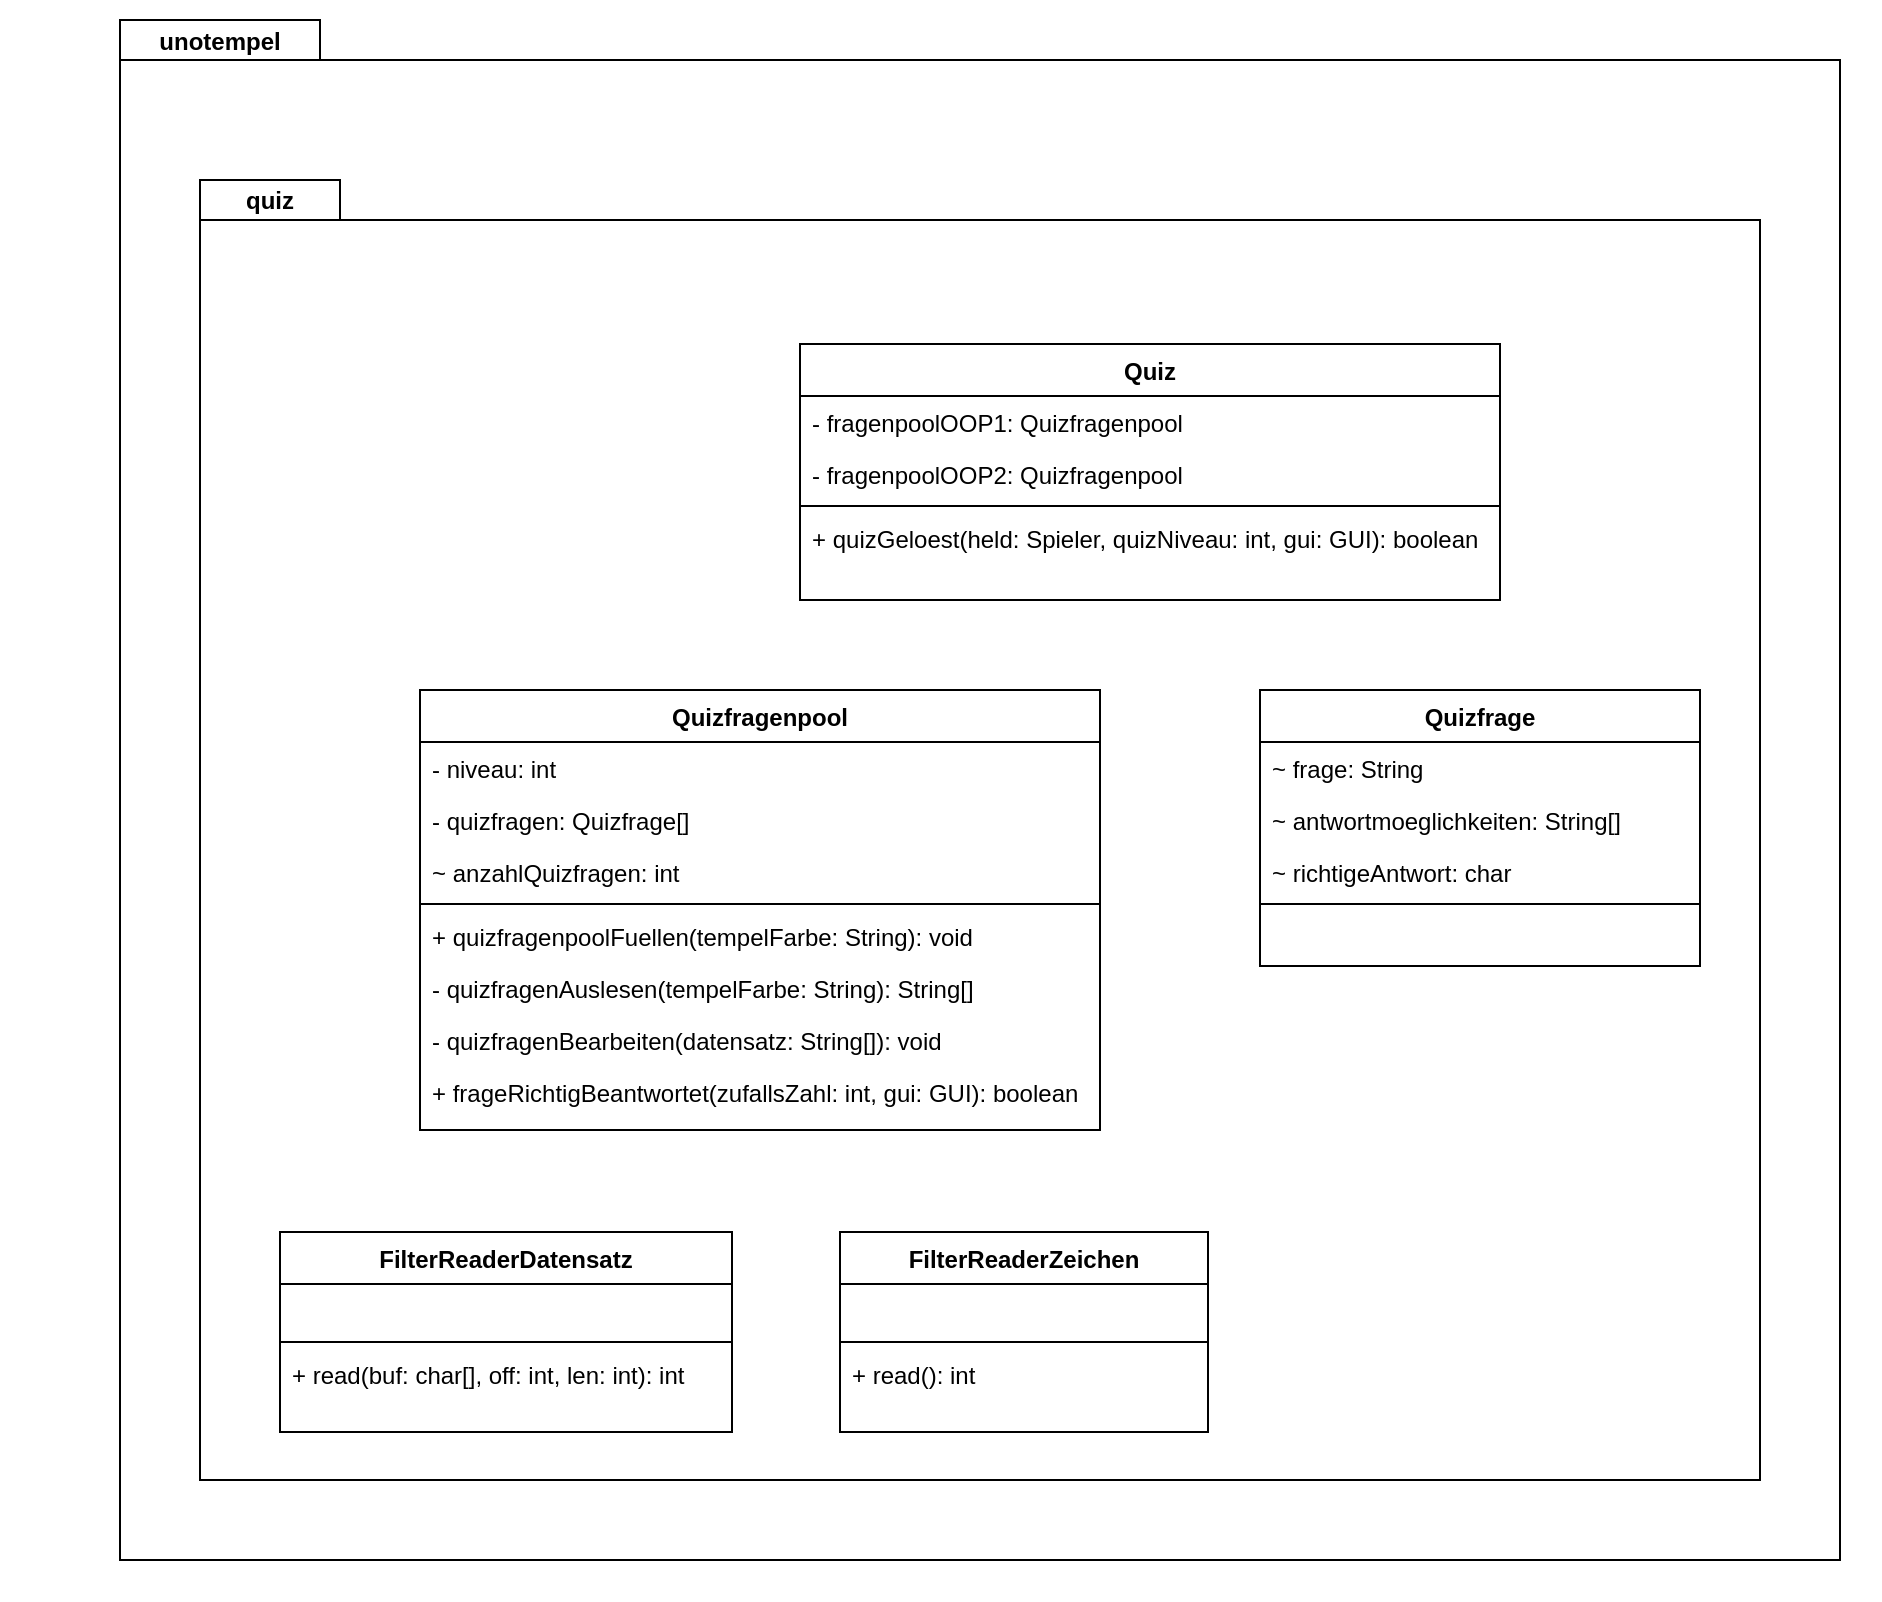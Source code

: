 <mxfile version="16.5.1" type="device"><diagram id="C5RBs43oDa-KdzZeNtuy" name="Page-1"><mxGraphModel dx="2169" dy="2106" grid="1" gridSize="10" guides="1" tooltips="1" connect="1" arrows="1" fold="1" page="1" pageScale="1" pageWidth="827" pageHeight="1169" math="0" shadow="0"><root><mxCell id="WIyWlLk6GJQsqaUBKTNV-0"/><mxCell id="WIyWlLk6GJQsqaUBKTNV-1" parent="WIyWlLk6GJQsqaUBKTNV-0"/><mxCell id="SE7eKtR17TJV0lsdc654-14" value="" style="rounded=0;whiteSpace=wrap;html=1;strokeColor=none;" parent="WIyWlLk6GJQsqaUBKTNV-1" vertex="1"><mxGeometry x="-620" y="-990" width="900" height="800" as="geometry"/></mxCell><mxCell id="003UNInyPQ_uGT7kz2qh-168" value="" style="shape=folder;fontStyle=1;spacingTop=10;tabWidth=100;tabHeight=20;tabPosition=left;html=1;" parent="WIyWlLk6GJQsqaUBKTNV-1" vertex="1"><mxGeometry x="-600" y="-980" width="860" height="770" as="geometry"/></mxCell><mxCell id="003UNInyPQ_uGT7kz2qh-173" value="unotempel" style="text;align=center;fontStyle=1;verticalAlign=middle;spacingLeft=3;spacingRight=3;strokeColor=none;rotatable=0;points=[[0,0.5],[1,0.5]];portConstraint=eastwest;" parent="WIyWlLk6GJQsqaUBKTNV-1" vertex="1"><mxGeometry x="-660" y="-980" width="220" height="20" as="geometry"/></mxCell><mxCell id="003UNInyPQ_uGT7kz2qh-169" value="" style="shape=folder;fontStyle=1;spacingTop=10;tabWidth=70;tabHeight=20;tabPosition=left;html=1;" parent="WIyWlLk6GJQsqaUBKTNV-1" vertex="1"><mxGeometry x="-560" y="-900" width="780" height="650" as="geometry"/></mxCell><mxCell id="003UNInyPQ_uGT7kz2qh-135" value="FilterReaderDatensatz" style="swimlane;fontStyle=1;align=center;verticalAlign=top;childLayout=stackLayout;horizontal=1;startSize=26;horizontalStack=0;resizeParent=1;resizeLast=0;collapsible=1;marginBottom=0;rounded=0;shadow=0;strokeWidth=1;" parent="WIyWlLk6GJQsqaUBKTNV-1" vertex="1"><mxGeometry x="-520" y="-374" width="226" height="100" as="geometry"><mxRectangle x="130" y="380" width="160" height="26" as="alternateBounds"/></mxGeometry></mxCell><mxCell id="003UNInyPQ_uGT7kz2qh-139" value="   " style="text;align=left;verticalAlign=top;spacingLeft=4;spacingRight=4;overflow=hidden;rotatable=0;points=[[0,0.5],[1,0.5]];portConstraint=eastwest;rounded=0;shadow=0;html=0;" parent="003UNInyPQ_uGT7kz2qh-135" vertex="1"><mxGeometry y="26" width="226" height="26" as="geometry"/></mxCell><mxCell id="003UNInyPQ_uGT7kz2qh-138" value="" style="line;html=1;strokeWidth=1;align=left;verticalAlign=middle;spacingTop=-1;spacingLeft=3;spacingRight=3;rotatable=0;labelPosition=right;points=[];portConstraint=eastwest;" parent="003UNInyPQ_uGT7kz2qh-135" vertex="1"><mxGeometry y="52" width="226" height="6" as="geometry"/></mxCell><mxCell id="SE7eKtR17TJV0lsdc654-1" value="+ read(buf: char[], off: int, len: int): int" style="text;align=left;verticalAlign=top;spacingLeft=4;spacingRight=4;overflow=hidden;rotatable=0;points=[[0,0.5],[1,0.5]];portConstraint=eastwest;rounded=0;shadow=0;html=0;" parent="003UNInyPQ_uGT7kz2qh-135" vertex="1"><mxGeometry y="58" width="226" height="26" as="geometry"/></mxCell><mxCell id="003UNInyPQ_uGT7kz2qh-142" value="FilterReaderZeichen" style="swimlane;fontStyle=1;align=center;verticalAlign=top;childLayout=stackLayout;horizontal=1;startSize=26;horizontalStack=0;resizeParent=1;resizeLast=0;collapsible=1;marginBottom=0;rounded=0;shadow=0;strokeWidth=1;" parent="WIyWlLk6GJQsqaUBKTNV-1" vertex="1"><mxGeometry x="-240" y="-374" width="184" height="100" as="geometry"><mxRectangle x="130" y="380" width="160" height="26" as="alternateBounds"/></mxGeometry></mxCell><mxCell id="003UNInyPQ_uGT7kz2qh-147" value="  " style="text;align=left;verticalAlign=top;spacingLeft=4;spacingRight=4;overflow=hidden;rotatable=0;points=[[0,0.5],[1,0.5]];portConstraint=eastwest;rounded=0;shadow=0;html=0;" parent="003UNInyPQ_uGT7kz2qh-142" vertex="1"><mxGeometry y="26" width="184" height="26" as="geometry"/></mxCell><mxCell id="003UNInyPQ_uGT7kz2qh-145" value="" style="line;html=1;strokeWidth=1;align=left;verticalAlign=middle;spacingTop=-1;spacingLeft=3;spacingRight=3;rotatable=0;labelPosition=right;points=[];portConstraint=eastwest;" parent="003UNInyPQ_uGT7kz2qh-142" vertex="1"><mxGeometry y="52" width="184" height="6" as="geometry"/></mxCell><mxCell id="SE7eKtR17TJV0lsdc654-0" value="+ read(): int" style="text;align=left;verticalAlign=top;spacingLeft=4;spacingRight=4;overflow=hidden;rotatable=0;points=[[0,0.5],[1,0.5]];portConstraint=eastwest;rounded=0;shadow=0;html=0;" parent="003UNInyPQ_uGT7kz2qh-142" vertex="1"><mxGeometry y="58" width="184" height="26" as="geometry"/></mxCell><mxCell id="003UNInyPQ_uGT7kz2qh-149" value="Quizfrage" style="swimlane;fontStyle=1;align=center;verticalAlign=top;childLayout=stackLayout;horizontal=1;startSize=26;horizontalStack=0;resizeParent=1;resizeLast=0;collapsible=1;marginBottom=0;rounded=0;shadow=0;strokeWidth=1;" parent="WIyWlLk6GJQsqaUBKTNV-1" vertex="1"><mxGeometry x="-30" y="-645" width="220" height="138" as="geometry"><mxRectangle x="130" y="380" width="160" height="26" as="alternateBounds"/></mxGeometry></mxCell><mxCell id="003UNInyPQ_uGT7kz2qh-150" value="~ frage: String" style="text;align=left;verticalAlign=top;spacingLeft=4;spacingRight=4;overflow=hidden;rotatable=0;points=[[0,0.5],[1,0.5]];portConstraint=eastwest;" parent="003UNInyPQ_uGT7kz2qh-149" vertex="1"><mxGeometry y="26" width="220" height="26" as="geometry"/></mxCell><mxCell id="003UNInyPQ_uGT7kz2qh-151" value="~ antwortmoeglichkeiten: String[]" style="text;align=left;verticalAlign=top;spacingLeft=4;spacingRight=4;overflow=hidden;rotatable=0;points=[[0,0.5],[1,0.5]];portConstraint=eastwest;rounded=0;shadow=0;html=0;" parent="003UNInyPQ_uGT7kz2qh-149" vertex="1"><mxGeometry y="52" width="220" height="26" as="geometry"/></mxCell><mxCell id="003UNInyPQ_uGT7kz2qh-163" value="~ richtigeAntwort: char" style="text;align=left;verticalAlign=top;spacingLeft=4;spacingRight=4;overflow=hidden;rotatable=0;points=[[0,0.5],[1,0.5]];portConstraint=eastwest;rounded=0;shadow=0;html=0;" parent="003UNInyPQ_uGT7kz2qh-149" vertex="1"><mxGeometry y="78" width="220" height="26" as="geometry"/></mxCell><mxCell id="003UNInyPQ_uGT7kz2qh-152" value="" style="line;html=1;strokeWidth=1;align=left;verticalAlign=middle;spacingTop=-1;spacingLeft=3;spacingRight=3;rotatable=0;labelPosition=right;points=[];portConstraint=eastwest;" parent="003UNInyPQ_uGT7kz2qh-149" vertex="1"><mxGeometry y="104" width="220" height="6" as="geometry"/></mxCell><mxCell id="003UNInyPQ_uGT7kz2qh-156" value="Quizfragenpool" style="swimlane;fontStyle=1;align=center;verticalAlign=top;childLayout=stackLayout;horizontal=1;startSize=26;horizontalStack=0;resizeParent=1;resizeLast=0;collapsible=1;marginBottom=0;rounded=0;shadow=0;strokeWidth=1;" parent="WIyWlLk6GJQsqaUBKTNV-1" vertex="1"><mxGeometry x="-450" y="-645" width="340" height="220" as="geometry"><mxRectangle x="130" y="380" width="160" height="26" as="alternateBounds"/></mxGeometry></mxCell><mxCell id="003UNInyPQ_uGT7kz2qh-157" value="- niveau: int" style="text;align=left;verticalAlign=top;spacingLeft=4;spacingRight=4;overflow=hidden;rotatable=0;points=[[0,0.5],[1,0.5]];portConstraint=eastwest;" parent="003UNInyPQ_uGT7kz2qh-156" vertex="1"><mxGeometry y="26" width="340" height="26" as="geometry"/></mxCell><mxCell id="003UNInyPQ_uGT7kz2qh-158" value="- quizfragen: Quizfrage[]" style="text;align=left;verticalAlign=top;spacingLeft=4;spacingRight=4;overflow=hidden;rotatable=0;points=[[0,0.5],[1,0.5]];portConstraint=eastwest;rounded=0;shadow=0;html=0;" parent="003UNInyPQ_uGT7kz2qh-156" vertex="1"><mxGeometry y="52" width="340" height="26" as="geometry"/></mxCell><mxCell id="003UNInyPQ_uGT7kz2qh-165" value="~ anzahlQuizfragen: int" style="text;align=left;verticalAlign=top;spacingLeft=4;spacingRight=4;overflow=hidden;rotatable=0;points=[[0,0.5],[1,0.5]];portConstraint=eastwest;rounded=0;shadow=0;html=0;" parent="003UNInyPQ_uGT7kz2qh-156" vertex="1"><mxGeometry y="78" width="340" height="26" as="geometry"/></mxCell><mxCell id="003UNInyPQ_uGT7kz2qh-159" value="" style="line;html=1;strokeWidth=1;align=left;verticalAlign=middle;spacingTop=-1;spacingLeft=3;spacingRight=3;rotatable=0;labelPosition=right;points=[];portConstraint=eastwest;" parent="003UNInyPQ_uGT7kz2qh-156" vertex="1"><mxGeometry y="104" width="340" height="6" as="geometry"/></mxCell><mxCell id="003UNInyPQ_uGT7kz2qh-160" value="+ quizfragenpoolFuellen(tempelFarbe: String): void" style="text;align=left;verticalAlign=top;spacingLeft=4;spacingRight=4;overflow=hidden;rotatable=0;points=[[0,0.5],[1,0.5]];portConstraint=eastwest;rounded=0;shadow=0;html=0;" parent="003UNInyPQ_uGT7kz2qh-156" vertex="1"><mxGeometry y="110" width="340" height="26" as="geometry"/></mxCell><mxCell id="003UNInyPQ_uGT7kz2qh-161" value="- quizfragenAuslesen(tempelFarbe: String): String[]" style="text;align=left;verticalAlign=top;spacingLeft=4;spacingRight=4;overflow=hidden;rotatable=0;points=[[0,0.5],[1,0.5]];portConstraint=eastwest;rounded=0;shadow=0;html=0;" parent="003UNInyPQ_uGT7kz2qh-156" vertex="1"><mxGeometry y="136" width="340" height="26" as="geometry"/></mxCell><mxCell id="003UNInyPQ_uGT7kz2qh-162" value="- quizfragenBearbeiten(datensatz: String[]): void" style="text;align=left;verticalAlign=top;spacingLeft=4;spacingRight=4;overflow=hidden;rotatable=0;points=[[0,0.5],[1,0.5]];portConstraint=eastwest;rounded=0;shadow=0;html=0;" parent="003UNInyPQ_uGT7kz2qh-156" vertex="1"><mxGeometry y="162" width="340" height="26" as="geometry"/></mxCell><mxCell id="003UNInyPQ_uGT7kz2qh-166" value="+ frageRichtigBeantwortet(zufallsZahl: int, gui: GUI): boolean" style="text;align=left;verticalAlign=top;spacingLeft=4;spacingRight=4;overflow=hidden;rotatable=0;points=[[0,0.5],[1,0.5]];portConstraint=eastwest;rounded=0;shadow=0;html=0;" parent="003UNInyPQ_uGT7kz2qh-156" vertex="1"><mxGeometry y="188" width="340" height="26" as="geometry"/></mxCell><mxCell id="003UNInyPQ_uGT7kz2qh-171" value="quiz" style="text;align=center;fontStyle=1;verticalAlign=middle;spacingLeft=3;spacingRight=3;strokeColor=none;rotatable=0;points=[[0,0.5],[1,0.5]];portConstraint=eastwest;" parent="WIyWlLk6GJQsqaUBKTNV-1" vertex="1"><mxGeometry x="-550" y="-901.5" width="50" height="21.5" as="geometry"/></mxCell><mxCell id="PepkA_8UNv1jO-DzBpGC-43" value="Quiz" style="swimlane;fontStyle=1;align=center;verticalAlign=top;childLayout=stackLayout;horizontal=1;startSize=26;horizontalStack=0;resizeParent=1;resizeLast=0;collapsible=1;marginBottom=0;rounded=0;shadow=0;strokeWidth=1;" parent="WIyWlLk6GJQsqaUBKTNV-1" vertex="1"><mxGeometry x="-260" y="-818" width="350" height="128" as="geometry"><mxRectangle x="130" y="380" width="160" height="26" as="alternateBounds"/></mxGeometry></mxCell><mxCell id="PepkA_8UNv1jO-DzBpGC-45" value="- fragenpoolOOP1: Quizfragenpool" style="text;align=left;verticalAlign=top;spacingLeft=4;spacingRight=4;overflow=hidden;rotatable=0;points=[[0,0.5],[1,0.5]];portConstraint=eastwest;rounded=0;shadow=0;html=0;" parent="PepkA_8UNv1jO-DzBpGC-43" vertex="1"><mxGeometry y="26" width="350" height="26" as="geometry"/></mxCell><mxCell id="PepkA_8UNv1jO-DzBpGC-51" value="- fragenpoolOOP2: Quizfragenpool" style="text;align=left;verticalAlign=top;spacingLeft=4;spacingRight=4;overflow=hidden;rotatable=0;points=[[0,0.5],[1,0.5]];portConstraint=eastwest;rounded=0;shadow=0;html=0;" parent="PepkA_8UNv1jO-DzBpGC-43" vertex="1"><mxGeometry y="52" width="350" height="26" as="geometry"/></mxCell><mxCell id="PepkA_8UNv1jO-DzBpGC-47" value="" style="line;html=1;strokeWidth=1;align=left;verticalAlign=middle;spacingTop=-1;spacingLeft=3;spacingRight=3;rotatable=0;labelPosition=right;points=[];portConstraint=eastwest;" parent="PepkA_8UNv1jO-DzBpGC-43" vertex="1"><mxGeometry y="78" width="350" height="6" as="geometry"/></mxCell><mxCell id="PepkA_8UNv1jO-DzBpGC-48" value="+ quizGeloest(held: Spieler, quizNiveau: int, gui: GUI): boolean" style="text;align=left;verticalAlign=top;spacingLeft=4;spacingRight=4;overflow=hidden;rotatable=0;points=[[0,0.5],[1,0.5]];portConstraint=eastwest;rounded=0;shadow=0;html=0;" parent="PepkA_8UNv1jO-DzBpGC-43" vertex="1"><mxGeometry y="84" width="350" height="26" as="geometry"/></mxCell></root></mxGraphModel></diagram></mxfile>